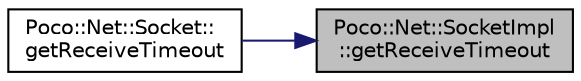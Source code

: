 digraph "Poco::Net::SocketImpl::getReceiveTimeout"
{
 // LATEX_PDF_SIZE
  edge [fontname="Helvetica",fontsize="10",labelfontname="Helvetica",labelfontsize="10"];
  node [fontname="Helvetica",fontsize="10",shape=record];
  rankdir="RL";
  Node1 [label="Poco::Net::SocketImpl\l::getReceiveTimeout",height=0.2,width=0.4,color="black", fillcolor="grey75", style="filled", fontcolor="black",tooltip=" "];
  Node1 -> Node2 [dir="back",color="midnightblue",fontsize="10",style="solid",fontname="Helvetica"];
  Node2 [label="Poco::Net::Socket::\lgetReceiveTimeout",height=0.2,width=0.4,color="black", fillcolor="white", style="filled",URL="$classPoco_1_1Net_1_1Socket.html#ab1921d3c58dc490f6a4e1ade6cd25fc1",tooltip=" "];
}
